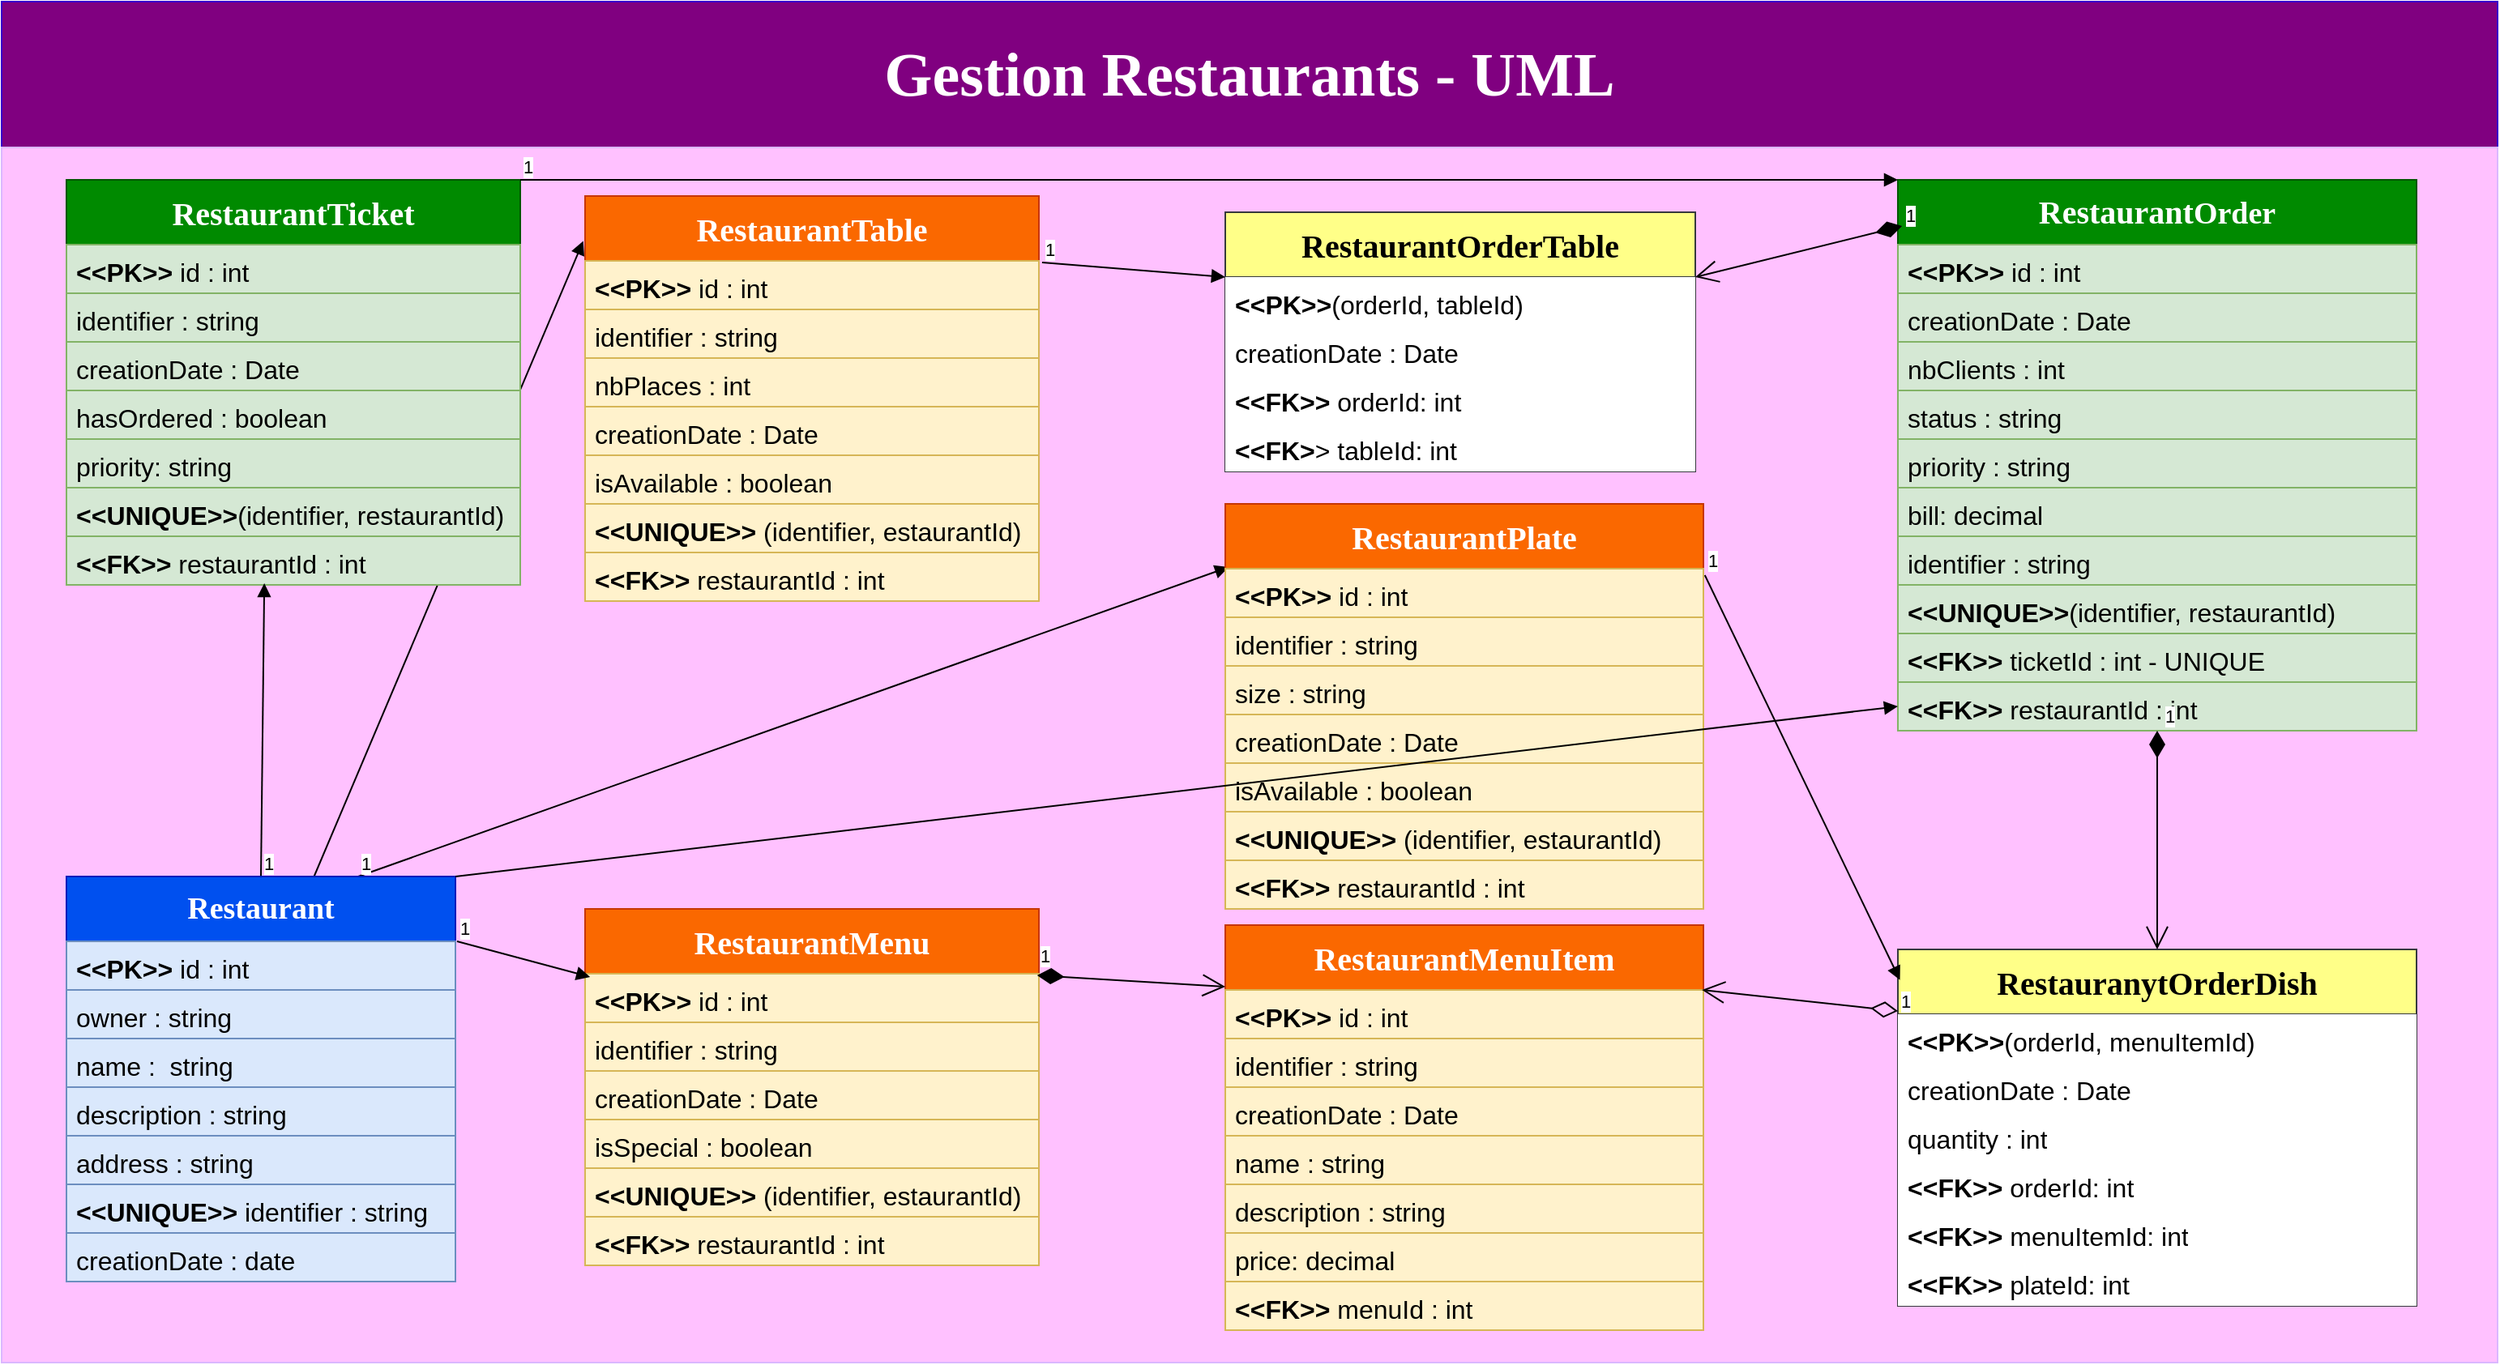 <mxfile version="26.2.12">
  <diagram name="Page-1" id="vn_iyaHrFzMQzDRTwLZP">
    <mxGraphModel dx="2711" dy="857" grid="1" gridSize="10" guides="1" tooltips="1" connect="1" arrows="1" fold="1" page="1" pageScale="1" pageWidth="827" pageHeight="1169" math="0" shadow="0">
      <root>
        <mxCell id="0" />
        <mxCell id="1" parent="0" />
        <mxCell id="9t2o0PwjehfRRfI1-pej-1" value="&lt;font face=&quot;Verdana&quot; style=&quot;font-size: 38px;&quot;&gt;Gestion Restaurants - UML&lt;/font&gt;" style="swimlane;whiteSpace=wrap;html=1;fillColor=light-dark(#800080, #ffa7ff);strokeColor=#3700CC;startSize=90;fontColor=#FFFFFF;labelBackgroundColor=none;" parent="1" vertex="1">
          <mxGeometry x="-540" y="40" width="1540" height="840" as="geometry">
            <mxRectangle x="-400" y="40" width="390" height="60" as="alternateBounds" />
          </mxGeometry>
        </mxCell>
        <mxCell id="9t2o0PwjehfRRfI1-pej-29" value="" style="rounded=0;whiteSpace=wrap;html=1;fillColor=light-dark(#ffc1ff, #392f3f);strokeColor=light-dark(#dbb7ff, #9577a3);" parent="9t2o0PwjehfRRfI1-pej-1" vertex="1">
          <mxGeometry y="90" width="1540" height="750" as="geometry" />
        </mxCell>
        <mxCell id="9t2o0PwjehfRRfI1-pej-9" value="&lt;b style=&quot;font-family: Verdana; font-size: 20px;&quot;&gt;Restaurant&lt;/b&gt;&lt;font style=&quot;font-size: 19px;&quot; face=&quot;Verdana&quot;&gt;&lt;b&gt;&lt;font&gt;Order&lt;/font&gt;&lt;/b&gt;&lt;/font&gt;" style="swimlane;fontStyle=0;childLayout=stackLayout;horizontal=1;startSize=40;horizontalStack=0;resizeParent=1;resizeParentMax=0;resizeLast=0;collapsible=1;marginBottom=0;whiteSpace=wrap;html=1;fillColor=#008a00;strokeColor=#005700;fontColor=#ffffff;" parent="9t2o0PwjehfRRfI1-pej-1" vertex="1">
          <mxGeometry x="1170" y="110" width="320" height="340" as="geometry">
            <mxRectangle x="1170" y="110" width="280" height="40" as="alternateBounds" />
          </mxGeometry>
        </mxCell>
        <mxCell id="9t2o0PwjehfRRfI1-pej-10" value="&lt;font style=&quot;font-size: 16px;&quot;&gt;&lt;b&gt;&amp;lt;&amp;lt;PK&amp;gt;&amp;gt;&lt;/b&gt; id : int&lt;/font&gt;" style="text;strokeColor=#82b366;fillColor=#d5e8d4;align=left;verticalAlign=middle;spacingLeft=4;spacingRight=4;overflow=hidden;points=[[0,0.5],[1,0.5]];portConstraint=eastwest;rotatable=0;whiteSpace=wrap;html=1;fontSize=20;" parent="9t2o0PwjehfRRfI1-pej-9" vertex="1">
          <mxGeometry y="40" width="320" height="30" as="geometry" />
        </mxCell>
        <mxCell id="t9XuJbSEARA4bl-TKIkk-50" value="&lt;span style=&quot;font-size: 16px;&quot;&gt;creationDate : Date&lt;/span&gt;" style="text;strokeColor=#82b366;fillColor=#d5e8d4;align=left;verticalAlign=middle;spacingLeft=4;spacingRight=4;overflow=hidden;points=[[0,0.5],[1,0.5]];portConstraint=eastwest;rotatable=0;whiteSpace=wrap;html=1;fontSize=20;" parent="9t2o0PwjehfRRfI1-pej-9" vertex="1">
          <mxGeometry y="70" width="320" height="30" as="geometry" />
        </mxCell>
        <mxCell id="t9XuJbSEARA4bl-TKIkk-54" value="&lt;span style=&quot;font-size: 16px;&quot;&gt;nbClients : int&lt;/span&gt;" style="text;strokeColor=#82b366;fillColor=#d5e8d4;align=left;verticalAlign=middle;spacingLeft=4;spacingRight=4;overflow=hidden;points=[[0,0.5],[1,0.5]];portConstraint=eastwest;rotatable=0;whiteSpace=wrap;html=1;fontSize=20;" parent="9t2o0PwjehfRRfI1-pej-9" vertex="1">
          <mxGeometry y="100" width="320" height="30" as="geometry" />
        </mxCell>
        <mxCell id="t9XuJbSEARA4bl-TKIkk-51" value="&lt;span style=&quot;font-size: 16px;&quot;&gt;status : string&lt;/span&gt;" style="text;strokeColor=#82b366;fillColor=#d5e8d4;align=left;verticalAlign=middle;spacingLeft=4;spacingRight=4;overflow=hidden;points=[[0,0.5],[1,0.5]];portConstraint=eastwest;rotatable=0;whiteSpace=wrap;html=1;fontSize=20;" parent="9t2o0PwjehfRRfI1-pej-9" vertex="1">
          <mxGeometry y="130" width="320" height="30" as="geometry" />
        </mxCell>
        <mxCell id="t9XuJbSEARA4bl-TKIkk-90" value="&lt;span style=&quot;font-size: 16px;&quot;&gt;priority : string&lt;/span&gt;" style="text;strokeColor=#82b366;fillColor=#d5e8d4;align=left;verticalAlign=middle;spacingLeft=4;spacingRight=4;overflow=hidden;points=[[0,0.5],[1,0.5]];portConstraint=eastwest;rotatable=0;whiteSpace=wrap;html=1;fontSize=20;" parent="9t2o0PwjehfRRfI1-pej-9" vertex="1">
          <mxGeometry y="160" width="320" height="30" as="geometry" />
        </mxCell>
        <mxCell id="t9XuJbSEARA4bl-TKIkk-91" value="&lt;span style=&quot;font-size: 16px;&quot;&gt;bill: decimal&lt;/span&gt;" style="text;strokeColor=#82b366;fillColor=#d5e8d4;align=left;verticalAlign=middle;spacingLeft=4;spacingRight=4;overflow=hidden;points=[[0,0.5],[1,0.5]];portConstraint=eastwest;rotatable=0;whiteSpace=wrap;html=1;fontSize=20;" parent="9t2o0PwjehfRRfI1-pej-9" vertex="1">
          <mxGeometry y="190" width="320" height="30" as="geometry" />
        </mxCell>
        <mxCell id="51iHKWSBLOYixFGdHkrZ-1" value="&lt;font style=&quot;font-size: 16px;&quot;&gt;identifier : string&lt;/font&gt;" style="text;strokeColor=#82b366;fillColor=#d5e8d4;align=left;verticalAlign=middle;spacingLeft=4;spacingRight=4;overflow=hidden;points=[[0,0.5],[1,0.5]];portConstraint=eastwest;rotatable=0;whiteSpace=wrap;html=1;fontSize=20;" vertex="1" parent="9t2o0PwjehfRRfI1-pej-9">
          <mxGeometry y="220" width="320" height="30" as="geometry" />
        </mxCell>
        <mxCell id="51iHKWSBLOYixFGdHkrZ-6" value="&lt;font style=&quot;font-size: 16px;&quot;&gt;&lt;b&gt;&amp;lt;&amp;lt;UNIQUE&amp;gt;&amp;gt;&lt;/b&gt;(identifier, restaurantId)&lt;/font&gt;" style="text;strokeColor=#82b366;fillColor=#d5e8d4;align=left;verticalAlign=middle;spacingLeft=4;spacingRight=4;overflow=hidden;points=[[0,0.5],[1,0.5]];portConstraint=eastwest;rotatable=0;whiteSpace=wrap;html=1;fontSize=20;" vertex="1" parent="9t2o0PwjehfRRfI1-pej-9">
          <mxGeometry y="250" width="320" height="30" as="geometry" />
        </mxCell>
        <mxCell id="9t2o0PwjehfRRfI1-pej-11" value="&lt;span style=&quot;font-size: 16px;&quot;&gt;&lt;b&gt;&amp;lt;&amp;lt;FK&amp;gt;&amp;gt;&lt;/b&gt; ticketId : int - UNIQUE&lt;/span&gt;" style="text;strokeColor=#82b366;fillColor=#d5e8d4;align=left;verticalAlign=middle;spacingLeft=4;spacingRight=4;overflow=hidden;points=[[0,0.5],[1,0.5]];portConstraint=eastwest;rotatable=0;whiteSpace=wrap;html=1;fontSize=20;" parent="9t2o0PwjehfRRfI1-pej-9" vertex="1">
          <mxGeometry y="280" width="320" height="30" as="geometry" />
        </mxCell>
        <mxCell id="t9XuJbSEARA4bl-TKIkk-98" value="&lt;span style=&quot;font-size: 16px;&quot;&gt;&lt;b&gt;&amp;lt;&amp;lt;FK&amp;gt;&amp;gt;&lt;/b&gt;&amp;nbsp;restaurantId : int&lt;/span&gt;" style="text;strokeColor=#82b366;fillColor=#d5e8d4;align=left;verticalAlign=middle;spacingLeft=4;spacingRight=4;overflow=hidden;points=[[0,0.5],[1,0.5]];portConstraint=eastwest;rotatable=0;whiteSpace=wrap;html=1;fontSize=20;" parent="9t2o0PwjehfRRfI1-pej-9" vertex="1">
          <mxGeometry y="310" width="320" height="30" as="geometry" />
        </mxCell>
        <mxCell id="9t2o0PwjehfRRfI1-pej-16" value="&lt;font face=&quot;Verdana&quot; style=&quot;color: light-dark(rgb(255, 255, 255), rgb(237, 237, 237)); font-size: 20px;&quot;&gt;&lt;b&gt;&lt;font&gt;RestaurantTable&lt;/font&gt;&lt;/b&gt;&lt;/font&gt;" style="swimlane;fontStyle=0;childLayout=stackLayout;horizontal=1;startSize=40;horizontalStack=0;resizeParent=1;resizeParentMax=0;resizeLast=0;collapsible=1;marginBottom=0;whiteSpace=wrap;html=1;fillColor=#fa6800;strokeColor=#C73500;fontColor=#000000;" parent="9t2o0PwjehfRRfI1-pej-1" vertex="1">
          <mxGeometry x="360" y="120" width="280" height="250" as="geometry">
            <mxRectangle x="360" y="120" width="280" height="40" as="alternateBounds" />
          </mxGeometry>
        </mxCell>
        <mxCell id="9t2o0PwjehfRRfI1-pej-17" value="&lt;font style=&quot;font-size: 16px;&quot;&gt;&lt;b&gt;&amp;lt;&amp;lt;PK&amp;gt;&amp;gt;&lt;/b&gt; id : int&lt;/font&gt;" style="text;strokeColor=#d6b656;fillColor=#fff2cc;align=left;verticalAlign=middle;spacingLeft=4;spacingRight=4;overflow=hidden;points=[[0,0.5],[1,0.5]];portConstraint=eastwest;rotatable=0;whiteSpace=wrap;html=1;fontSize=20;" parent="9t2o0PwjehfRRfI1-pej-16" vertex="1">
          <mxGeometry y="40" width="280" height="30" as="geometry" />
        </mxCell>
        <mxCell id="9t2o0PwjehfRRfI1-pej-18" value="&lt;font style=&quot;font-size: 16px;&quot;&gt;identifier : string&lt;/font&gt;" style="text;strokeColor=#d6b656;fillColor=#fff2cc;align=left;verticalAlign=middle;spacingLeft=4;spacingRight=4;overflow=hidden;points=[[0,0.5],[1,0.5]];portConstraint=eastwest;rotatable=0;whiteSpace=wrap;html=1;fontSize=20;" parent="9t2o0PwjehfRRfI1-pej-16" vertex="1">
          <mxGeometry y="70" width="280" height="30" as="geometry" />
        </mxCell>
        <mxCell id="9t2o0PwjehfRRfI1-pej-19" value="&lt;font style=&quot;font-size: 16px;&quot;&gt;nbPlaces : int&lt;/font&gt;" style="text;strokeColor=#d6b656;fillColor=#fff2cc;align=left;verticalAlign=middle;spacingLeft=4;spacingRight=4;overflow=hidden;points=[[0,0.5],[1,0.5]];portConstraint=eastwest;rotatable=0;whiteSpace=wrap;html=1;fontSize=20;" parent="9t2o0PwjehfRRfI1-pej-16" vertex="1">
          <mxGeometry y="100" width="280" height="30" as="geometry" />
        </mxCell>
        <mxCell id="9t2o0PwjehfRRfI1-pej-20" value="&lt;font style=&quot;font-size: 16px;&quot;&gt;creationDate : Date&lt;/font&gt;" style="text;strokeColor=#d6b656;fillColor=#fff2cc;align=left;verticalAlign=middle;spacingLeft=4;spacingRight=4;overflow=hidden;points=[[0,0.5],[1,0.5]];portConstraint=eastwest;rotatable=0;whiteSpace=wrap;html=1;fontSize=20;" parent="9t2o0PwjehfRRfI1-pej-16" vertex="1">
          <mxGeometry y="130" width="280" height="30" as="geometry" />
        </mxCell>
        <mxCell id="9t2o0PwjehfRRfI1-pej-21" value="&lt;font style=&quot;font-size: 16px;&quot;&gt;isAvailable : boolean&lt;/font&gt;" style="text;strokeColor=#d6b656;fillColor=#fff2cc;align=left;verticalAlign=middle;spacingLeft=4;spacingRight=4;overflow=hidden;points=[[0,0.5],[1,0.5]];portConstraint=eastwest;rotatable=0;whiteSpace=wrap;html=1;fontSize=20;" parent="9t2o0PwjehfRRfI1-pej-16" vertex="1">
          <mxGeometry y="160" width="280" height="30" as="geometry" />
        </mxCell>
        <mxCell id="t9XuJbSEARA4bl-TKIkk-9" value="&lt;font style=&quot;font-size: 16px;&quot;&gt;&lt;b&gt;&amp;lt;&amp;lt;UNIQUE&amp;gt;&amp;gt;&lt;/b&gt;&amp;nbsp;(identifier, estaurantId)&lt;/font&gt;" style="text;strokeColor=#d6b656;fillColor=#fff2cc;align=left;verticalAlign=middle;spacingLeft=4;spacingRight=4;overflow=hidden;points=[[0,0.5],[1,0.5]];portConstraint=eastwest;rotatable=0;whiteSpace=wrap;html=1;fontSize=20;" parent="9t2o0PwjehfRRfI1-pej-16" vertex="1">
          <mxGeometry y="190" width="280" height="30" as="geometry" />
        </mxCell>
        <mxCell id="51iHKWSBLOYixFGdHkrZ-3" value="&lt;font style=&quot;font-size: 16px;&quot;&gt;&lt;b&gt;&amp;lt;&amp;lt;FK&amp;gt;&amp;gt;&lt;/b&gt; restaurantId : int&lt;/font&gt;" style="text;strokeColor=#d6b656;fillColor=#fff2cc;align=left;verticalAlign=middle;spacingLeft=4;spacingRight=4;overflow=hidden;points=[[0,0.5],[1,0.5]];portConstraint=eastwest;rotatable=0;whiteSpace=wrap;html=1;fontSize=20;" vertex="1" parent="9t2o0PwjehfRRfI1-pej-16">
          <mxGeometry y="220" width="280" height="30" as="geometry" />
        </mxCell>
        <mxCell id="t9XuJbSEARA4bl-TKIkk-12" value="" style="endArrow=block;endFill=1;html=1;align=left;verticalAlign=top;rounded=0;entryX=-0.004;entryY=0.111;entryDx=0;entryDy=0;exitX=0.633;exitY=0.008;exitDx=0;exitDy=0;entryPerimeter=0;exitPerimeter=0;" parent="9t2o0PwjehfRRfI1-pej-1" source="9t2o0PwjehfRRfI1-pej-2" target="9t2o0PwjehfRRfI1-pej-16" edge="1">
          <mxGeometry x="-1" relative="1" as="geometry">
            <mxPoint x="600" y="360" as="sourcePoint" />
            <mxPoint x="760" y="360" as="targetPoint" />
          </mxGeometry>
        </mxCell>
        <mxCell id="t9XuJbSEARA4bl-TKIkk-23" value="&lt;font face=&quot;Verdana&quot; style=&quot;color: light-dark(rgb(255, 255, 255), rgb(237, 237, 237)); font-size: 20px;&quot;&gt;&lt;b&gt;&lt;font&gt;RestaurantTicket&lt;/font&gt;&lt;/b&gt;&lt;/font&gt;" style="swimlane;fontStyle=0;childLayout=stackLayout;horizontal=1;startSize=40;horizontalStack=0;resizeParent=1;resizeParentMax=0;resizeLast=0;collapsible=1;marginBottom=0;whiteSpace=wrap;html=1;fillColor=#008a00;strokeColor=#005700;fontColor=#ffffff;" parent="9t2o0PwjehfRRfI1-pej-1" vertex="1">
          <mxGeometry x="40" y="110" width="280" height="250" as="geometry">
            <mxRectangle x="40" y="110" width="280" height="40" as="alternateBounds" />
          </mxGeometry>
        </mxCell>
        <mxCell id="t9XuJbSEARA4bl-TKIkk-24" value="&lt;font style=&quot;font-size: 16px;&quot;&gt;&lt;b&gt;&amp;lt;&amp;lt;PK&amp;gt;&amp;gt;&lt;/b&gt; id : int&lt;/font&gt;" style="text;strokeColor=#82b366;fillColor=#d5e8d4;align=left;verticalAlign=middle;spacingLeft=4;spacingRight=4;overflow=hidden;points=[[0,0.5],[1,0.5]];portConstraint=eastwest;rotatable=0;whiteSpace=wrap;html=1;fontSize=20;" parent="t9XuJbSEARA4bl-TKIkk-23" vertex="1">
          <mxGeometry y="40" width="280" height="30" as="geometry" />
        </mxCell>
        <mxCell id="t9XuJbSEARA4bl-TKIkk-25" value="&lt;font style=&quot;font-size: 16px;&quot;&gt;identifier : string&lt;/font&gt;" style="text;strokeColor=#82b366;fillColor=#d5e8d4;align=left;verticalAlign=middle;spacingLeft=4;spacingRight=4;overflow=hidden;points=[[0,0.5],[1,0.5]];portConstraint=eastwest;rotatable=0;whiteSpace=wrap;html=1;fontSize=20;" parent="t9XuJbSEARA4bl-TKIkk-23" vertex="1">
          <mxGeometry y="70" width="280" height="30" as="geometry" />
        </mxCell>
        <mxCell id="t9XuJbSEARA4bl-TKIkk-27" value="&lt;font style=&quot;font-size: 16px;&quot;&gt;creationDate : Date&lt;/font&gt;" style="text;strokeColor=#82b366;fillColor=#d5e8d4;align=left;verticalAlign=middle;spacingLeft=4;spacingRight=4;overflow=hidden;points=[[0,0.5],[1,0.5]];portConstraint=eastwest;rotatable=0;whiteSpace=wrap;html=1;fontSize=20;" parent="t9XuJbSEARA4bl-TKIkk-23" vertex="1">
          <mxGeometry y="100" width="280" height="30" as="geometry" />
        </mxCell>
        <mxCell id="t9XuJbSEARA4bl-TKIkk-28" value="&lt;font style=&quot;font-size: 16px;&quot;&gt;hasOrdered : boolean&lt;/font&gt;" style="text;strokeColor=#82b366;fillColor=#d5e8d4;align=left;verticalAlign=middle;spacingLeft=4;spacingRight=4;overflow=hidden;points=[[0,0.5],[1,0.5]];portConstraint=eastwest;rotatable=0;whiteSpace=wrap;html=1;fontSize=20;" parent="t9XuJbSEARA4bl-TKIkk-23" vertex="1">
          <mxGeometry y="130" width="280" height="30" as="geometry" />
        </mxCell>
        <mxCell id="t9XuJbSEARA4bl-TKIkk-89" value="&lt;font style=&quot;font-size: 16px;&quot;&gt;priority: string&lt;/font&gt;" style="text;strokeColor=#82b366;fillColor=#d5e8d4;align=left;verticalAlign=middle;spacingLeft=4;spacingRight=4;overflow=hidden;points=[[0,0.5],[1,0.5]];portConstraint=eastwest;rotatable=0;whiteSpace=wrap;html=1;fontSize=20;" parent="t9XuJbSEARA4bl-TKIkk-23" vertex="1">
          <mxGeometry y="160" width="280" height="30" as="geometry" />
        </mxCell>
        <mxCell id="t9XuJbSEARA4bl-TKIkk-29" value="&lt;font style=&quot;font-size: 16px;&quot;&gt;&lt;b&gt;&amp;lt;&amp;lt;UNIQUE&amp;gt;&amp;gt;&lt;/b&gt;(identifier, restaurantId)&lt;/font&gt;" style="text;strokeColor=#82b366;fillColor=#d5e8d4;align=left;verticalAlign=middle;spacingLeft=4;spacingRight=4;overflow=hidden;points=[[0,0.5],[1,0.5]];portConstraint=eastwest;rotatable=0;whiteSpace=wrap;html=1;fontSize=20;" parent="t9XuJbSEARA4bl-TKIkk-23" vertex="1">
          <mxGeometry y="190" width="280" height="30" as="geometry" />
        </mxCell>
        <mxCell id="51iHKWSBLOYixFGdHkrZ-2" value="&lt;font style=&quot;font-size: 16px;&quot;&gt;&lt;b&gt;&amp;lt;&amp;lt;FK&amp;gt;&amp;gt;&lt;/b&gt; restaurantId : int&lt;/font&gt;" style="text;strokeColor=#82b366;fillColor=#d5e8d4;align=left;verticalAlign=middle;spacingLeft=4;spacingRight=4;overflow=hidden;points=[[0,0.5],[1,0.5]];portConstraint=eastwest;rotatable=0;whiteSpace=wrap;html=1;fontSize=20;" vertex="1" parent="t9XuJbSEARA4bl-TKIkk-23">
          <mxGeometry y="220" width="280" height="30" as="geometry" />
        </mxCell>
        <mxCell id="t9XuJbSEARA4bl-TKIkk-30" value="" style="endArrow=block;endFill=1;html=1;align=left;verticalAlign=top;rounded=0;exitX=0.5;exitY=0;exitDx=0;exitDy=0;entryX=0.436;entryY=0.967;entryDx=0;entryDy=0;entryPerimeter=0;" parent="9t2o0PwjehfRRfI1-pej-1" source="9t2o0PwjehfRRfI1-pej-2" target="51iHKWSBLOYixFGdHkrZ-2" edge="1">
          <mxGeometry x="-1" relative="1" as="geometry">
            <mxPoint x="268" y="350" as="sourcePoint" />
            <mxPoint x="370" y="290" as="targetPoint" />
          </mxGeometry>
        </mxCell>
        <mxCell id="t9XuJbSEARA4bl-TKIkk-31" value="1" style="edgeLabel;resizable=0;html=1;align=left;verticalAlign=bottom;" parent="t9XuJbSEARA4bl-TKIkk-30" connectable="0" vertex="1">
          <mxGeometry x="-1" relative="1" as="geometry" />
        </mxCell>
        <mxCell id="t9XuJbSEARA4bl-TKIkk-32" value="&lt;b style=&quot;color: rgb(255, 255, 255); font-family: Verdana; font-size: 20px;&quot;&gt;Restaurant&lt;/b&gt;&lt;font face=&quot;Verdana&quot; style=&quot;color: light-dark(rgb(255, 255, 255), rgb(237, 237, 237)); font-size: 20px;&quot;&gt;&lt;b&gt;&lt;font&gt;Menu&lt;/font&gt;&lt;/b&gt;&lt;/font&gt;" style="swimlane;fontStyle=0;childLayout=stackLayout;horizontal=1;startSize=40;horizontalStack=0;resizeParent=1;resizeParentMax=0;resizeLast=0;collapsible=1;marginBottom=0;whiteSpace=wrap;html=1;fillColor=#fa6800;strokeColor=#C73500;fontColor=#000000;" parent="9t2o0PwjehfRRfI1-pej-1" vertex="1">
          <mxGeometry x="360" y="560" width="280" height="220" as="geometry">
            <mxRectangle x="360" y="560" width="280" height="40" as="alternateBounds" />
          </mxGeometry>
        </mxCell>
        <mxCell id="t9XuJbSEARA4bl-TKIkk-33" value="&lt;font style=&quot;font-size: 16px;&quot;&gt;&lt;b&gt;&amp;lt;&amp;lt;PK&amp;gt;&amp;gt;&lt;/b&gt; id : int&lt;/font&gt;" style="text;strokeColor=#d6b656;fillColor=#fff2cc;align=left;verticalAlign=middle;spacingLeft=4;spacingRight=4;overflow=hidden;points=[[0,0.5],[1,0.5]];portConstraint=eastwest;rotatable=0;whiteSpace=wrap;html=1;fontSize=20;" parent="t9XuJbSEARA4bl-TKIkk-32" vertex="1">
          <mxGeometry y="40" width="280" height="30" as="geometry" />
        </mxCell>
        <mxCell id="t9XuJbSEARA4bl-TKIkk-34" value="&lt;font style=&quot;font-size: 16px;&quot;&gt;identifier : string&lt;/font&gt;" style="text;strokeColor=#d6b656;fillColor=#fff2cc;align=left;verticalAlign=middle;spacingLeft=4;spacingRight=4;overflow=hidden;points=[[0,0.5],[1,0.5]];portConstraint=eastwest;rotatable=0;whiteSpace=wrap;html=1;fontSize=20;" parent="t9XuJbSEARA4bl-TKIkk-32" vertex="1">
          <mxGeometry y="70" width="280" height="30" as="geometry" />
        </mxCell>
        <mxCell id="t9XuJbSEARA4bl-TKIkk-35" value="&lt;font style=&quot;font-size: 16px;&quot;&gt;creationDate : Date&lt;/font&gt;" style="text;strokeColor=#d6b656;fillColor=#fff2cc;align=left;verticalAlign=middle;spacingLeft=4;spacingRight=4;overflow=hidden;points=[[0,0.5],[1,0.5]];portConstraint=eastwest;rotatable=0;whiteSpace=wrap;html=1;fontSize=20;" parent="t9XuJbSEARA4bl-TKIkk-32" vertex="1">
          <mxGeometry y="100" width="280" height="30" as="geometry" />
        </mxCell>
        <mxCell id="t9XuJbSEARA4bl-TKIkk-36" value="&lt;font style=&quot;font-size: 16px;&quot;&gt;isSpecial : boolean&lt;/font&gt;" style="text;strokeColor=#d6b656;fillColor=#fff2cc;align=left;verticalAlign=middle;spacingLeft=4;spacingRight=4;overflow=hidden;points=[[0,0.5],[1,0.5]];portConstraint=eastwest;rotatable=0;whiteSpace=wrap;html=1;fontSize=20;" parent="t9XuJbSEARA4bl-TKIkk-32" vertex="1">
          <mxGeometry y="130" width="280" height="30" as="geometry" />
        </mxCell>
        <mxCell id="51iHKWSBLOYixFGdHkrZ-4" value="&lt;font style=&quot;font-size: 16px;&quot;&gt;&lt;b&gt;&amp;lt;&amp;lt;UNIQUE&amp;gt;&amp;gt;&lt;/b&gt;&amp;nbsp;(identifier, estaurantId)&lt;/font&gt;" style="text;strokeColor=#d6b656;fillColor=#fff2cc;align=left;verticalAlign=middle;spacingLeft=4;spacingRight=4;overflow=hidden;points=[[0,0.5],[1,0.5]];portConstraint=eastwest;rotatable=0;whiteSpace=wrap;html=1;fontSize=20;" vertex="1" parent="t9XuJbSEARA4bl-TKIkk-32">
          <mxGeometry y="160" width="280" height="30" as="geometry" />
        </mxCell>
        <mxCell id="t9XuJbSEARA4bl-TKIkk-37" value="&lt;font style=&quot;font-size: 16px;&quot;&gt;&lt;b&gt;&amp;lt;&amp;lt;FK&amp;gt;&amp;gt;&lt;/b&gt; restaurantId : int&lt;/font&gt;" style="text;strokeColor=#d6b656;fillColor=#fff2cc;align=left;verticalAlign=middle;spacingLeft=4;spacingRight=4;overflow=hidden;points=[[0,0.5],[1,0.5]];portConstraint=eastwest;rotatable=0;whiteSpace=wrap;html=1;fontSize=20;" parent="t9XuJbSEARA4bl-TKIkk-32" vertex="1">
          <mxGeometry y="190" width="280" height="30" as="geometry" />
        </mxCell>
        <mxCell id="t9XuJbSEARA4bl-TKIkk-38" value="" style="endArrow=block;endFill=1;html=1;align=left;verticalAlign=top;rounded=0;exitX=1.004;exitY=0.16;exitDx=0;exitDy=0;entryX=0.011;entryY=0.067;entryDx=0;entryDy=0;entryPerimeter=0;exitPerimeter=0;" parent="9t2o0PwjehfRRfI1-pej-1" source="9t2o0PwjehfRRfI1-pej-2" target="t9XuJbSEARA4bl-TKIkk-33" edge="1">
          <mxGeometry x="-1" relative="1" as="geometry">
            <mxPoint x="318" y="351" as="sourcePoint" />
            <mxPoint x="380" y="300" as="targetPoint" />
          </mxGeometry>
        </mxCell>
        <mxCell id="t9XuJbSEARA4bl-TKIkk-39" value="1" style="edgeLabel;resizable=0;html=1;align=left;verticalAlign=bottom;" parent="t9XuJbSEARA4bl-TKIkk-38" connectable="0" vertex="1">
          <mxGeometry x="-1" relative="1" as="geometry" />
        </mxCell>
        <mxCell id="t9XuJbSEARA4bl-TKIkk-40" value="&lt;b style=&quot;color: rgb(255, 255, 255); font-family: Verdana; font-size: 20px;&quot;&gt;Restaurant&lt;/b&gt;&lt;font face=&quot;Verdana&quot; style=&quot;color: light-dark(rgb(255, 255, 255), rgb(237, 237, 237)); font-size: 20px;&quot;&gt;&lt;b&gt;&lt;font&gt;MenuItem&lt;/font&gt;&lt;/b&gt;&lt;/font&gt;" style="swimlane;fontStyle=0;childLayout=stackLayout;horizontal=1;startSize=40;horizontalStack=0;resizeParent=1;resizeParentMax=0;resizeLast=0;collapsible=1;marginBottom=0;whiteSpace=wrap;html=1;fillColor=#fa6800;strokeColor=#C73500;fontColor=#000000;" parent="9t2o0PwjehfRRfI1-pej-1" vertex="1">
          <mxGeometry x="755" y="570" width="295" height="250" as="geometry">
            <mxRectangle x="755" y="570" width="280" height="40" as="alternateBounds" />
          </mxGeometry>
        </mxCell>
        <mxCell id="t9XuJbSEARA4bl-TKIkk-41" value="&lt;font style=&quot;font-size: 16px;&quot;&gt;&lt;b&gt;&amp;lt;&amp;lt;PK&amp;gt;&amp;gt;&lt;/b&gt; id : int&lt;/font&gt;" style="text;strokeColor=#d6b656;fillColor=#fff2cc;align=left;verticalAlign=middle;spacingLeft=4;spacingRight=4;overflow=hidden;points=[[0,0.5],[1,0.5]];portConstraint=eastwest;rotatable=0;whiteSpace=wrap;html=1;fontSize=20;" parent="t9XuJbSEARA4bl-TKIkk-40" vertex="1">
          <mxGeometry y="40" width="295" height="30" as="geometry" />
        </mxCell>
        <mxCell id="t9XuJbSEARA4bl-TKIkk-42" value="&lt;font style=&quot;font-size: 16px;&quot;&gt;identifier : string&lt;/font&gt;" style="text;strokeColor=#d6b656;fillColor=#fff2cc;align=left;verticalAlign=middle;spacingLeft=4;spacingRight=4;overflow=hidden;points=[[0,0.5],[1,0.5]];portConstraint=eastwest;rotatable=0;whiteSpace=wrap;html=1;fontSize=20;" parent="t9XuJbSEARA4bl-TKIkk-40" vertex="1">
          <mxGeometry y="70" width="295" height="30" as="geometry" />
        </mxCell>
        <mxCell id="t9XuJbSEARA4bl-TKIkk-43" value="&lt;font style=&quot;font-size: 16px;&quot;&gt;creationDate : Date&lt;/font&gt;" style="text;strokeColor=#d6b656;fillColor=#fff2cc;align=left;verticalAlign=middle;spacingLeft=4;spacingRight=4;overflow=hidden;points=[[0,0.5],[1,0.5]];portConstraint=eastwest;rotatable=0;whiteSpace=wrap;html=1;fontSize=20;" parent="t9XuJbSEARA4bl-TKIkk-40" vertex="1">
          <mxGeometry y="100" width="295" height="30" as="geometry" />
        </mxCell>
        <mxCell id="t9XuJbSEARA4bl-TKIkk-44" value="&lt;font style=&quot;font-size: 16px;&quot;&gt;name : string&lt;/font&gt;" style="text;strokeColor=#d6b656;fillColor=#fff2cc;align=left;verticalAlign=middle;spacingLeft=4;spacingRight=4;overflow=hidden;points=[[0,0.5],[1,0.5]];portConstraint=eastwest;rotatable=0;whiteSpace=wrap;html=1;fontSize=20;" parent="t9XuJbSEARA4bl-TKIkk-40" vertex="1">
          <mxGeometry y="130" width="295" height="30" as="geometry" />
        </mxCell>
        <mxCell id="t9XuJbSEARA4bl-TKIkk-46" value="&lt;font style=&quot;font-size: 16px;&quot;&gt;description : string&lt;/font&gt;" style="text;strokeColor=#d6b656;fillColor=#fff2cc;align=left;verticalAlign=middle;spacingLeft=4;spacingRight=4;overflow=hidden;points=[[0,0.5],[1,0.5]];portConstraint=eastwest;rotatable=0;whiteSpace=wrap;html=1;fontSize=20;" parent="t9XuJbSEARA4bl-TKIkk-40" vertex="1">
          <mxGeometry y="160" width="295" height="30" as="geometry" />
        </mxCell>
        <mxCell id="t9XuJbSEARA4bl-TKIkk-47" value="&lt;font style=&quot;font-size: 16px;&quot;&gt;price: decimal&lt;/font&gt;" style="text;strokeColor=#d6b656;fillColor=#fff2cc;align=left;verticalAlign=middle;spacingLeft=4;spacingRight=4;overflow=hidden;points=[[0,0.5],[1,0.5]];portConstraint=eastwest;rotatable=0;whiteSpace=wrap;html=1;fontSize=20;" parent="t9XuJbSEARA4bl-TKIkk-40" vertex="1">
          <mxGeometry y="190" width="295" height="30" as="geometry" />
        </mxCell>
        <mxCell id="t9XuJbSEARA4bl-TKIkk-45" value="&lt;font style=&quot;font-size: 16px;&quot;&gt;&lt;b&gt;&amp;lt;&amp;lt;FK&amp;gt;&amp;gt;&lt;/b&gt; menuId : int&lt;/font&gt;" style="text;strokeColor=#d6b656;fillColor=#fff2cc;align=left;verticalAlign=middle;spacingLeft=4;spacingRight=4;overflow=hidden;points=[[0,0.5],[1,0.5]];portConstraint=eastwest;rotatable=0;whiteSpace=wrap;html=1;fontSize=20;" parent="t9XuJbSEARA4bl-TKIkk-40" vertex="1">
          <mxGeometry y="220" width="295" height="30" as="geometry" />
        </mxCell>
        <mxCell id="t9XuJbSEARA4bl-TKIkk-52" value="" style="endArrow=block;endFill=1;html=1;align=left;verticalAlign=top;rounded=0;exitX=1;exitY=0;exitDx=0;exitDy=0;entryX=0;entryY=0;entryDx=0;entryDy=0;" parent="9t2o0PwjehfRRfI1-pej-1" source="t9XuJbSEARA4bl-TKIkk-23" target="9t2o0PwjehfRRfI1-pej-9" edge="1">
          <mxGeometry x="-1" relative="1" as="geometry">
            <mxPoint x="318" y="351" as="sourcePoint" />
            <mxPoint x="380" y="300" as="targetPoint" />
          </mxGeometry>
        </mxCell>
        <mxCell id="t9XuJbSEARA4bl-TKIkk-53" value="1" style="edgeLabel;resizable=0;html=1;align=left;verticalAlign=bottom;" parent="t9XuJbSEARA4bl-TKIkk-52" connectable="0" vertex="1">
          <mxGeometry x="-1" relative="1" as="geometry" />
        </mxCell>
        <mxCell id="t9XuJbSEARA4bl-TKIkk-55" value="&lt;font style=&quot;font-size: 20px;&quot; face=&quot;Verdana&quot;&gt;&lt;b&gt;&lt;font&gt;RestauranytOrderDish&lt;/font&gt;&lt;/b&gt;&lt;/font&gt;" style="swimlane;fontStyle=0;childLayout=stackLayout;horizontal=1;startSize=40;horizontalStack=0;resizeParent=1;resizeParentMax=0;resizeLast=0;collapsible=1;marginBottom=0;whiteSpace=wrap;html=1;fillColor=#ffff88;strokeColor=#36393d;fontColor=default;" parent="9t2o0PwjehfRRfI1-pej-1" vertex="1">
          <mxGeometry x="1170" y="585" width="320" height="220" as="geometry">
            <mxRectangle x="1170" y="585" width="280" height="40" as="alternateBounds" />
          </mxGeometry>
        </mxCell>
        <mxCell id="t9XuJbSEARA4bl-TKIkk-56" value="&lt;font style=&quot;font-size: 16px;&quot;&gt;&lt;b&gt;&amp;lt;&amp;lt;PK&amp;gt;&amp;gt;&lt;/b&gt;(orderId, menuItemId)&lt;/font&gt;" style="text;align=left;verticalAlign=middle;spacingLeft=4;spacingRight=4;overflow=hidden;points=[[0,0.5],[1,0.5]];portConstraint=eastwest;rotatable=0;whiteSpace=wrap;html=1;fontSize=20;fillColor=default;" parent="t9XuJbSEARA4bl-TKIkk-55" vertex="1">
          <mxGeometry y="40" width="320" height="30" as="geometry" />
        </mxCell>
        <mxCell id="t9XuJbSEARA4bl-TKIkk-58" value="&lt;font style=&quot;font-size: 16px;&quot;&gt;creationDate : Date&lt;/font&gt;" style="text;align=left;verticalAlign=middle;spacingLeft=4;spacingRight=4;overflow=hidden;points=[[0,0.5],[1,0.5]];portConstraint=eastwest;rotatable=0;whiteSpace=wrap;html=1;fontSize=20;fillColor=default;" parent="t9XuJbSEARA4bl-TKIkk-55" vertex="1">
          <mxGeometry y="70" width="320" height="30" as="geometry" />
        </mxCell>
        <mxCell id="t9XuJbSEARA4bl-TKIkk-61" value="&lt;font style=&quot;font-size: 16px;&quot;&gt;quantity : int&lt;/font&gt;" style="text;align=left;verticalAlign=middle;spacingLeft=4;spacingRight=4;overflow=hidden;points=[[0,0.5],[1,0.5]];portConstraint=eastwest;rotatable=0;whiteSpace=wrap;html=1;fontSize=20;fillColor=default;" parent="t9XuJbSEARA4bl-TKIkk-55" vertex="1">
          <mxGeometry y="100" width="320" height="30" as="geometry" />
        </mxCell>
        <mxCell id="t9XuJbSEARA4bl-TKIkk-62" value="&lt;font style=&quot;font-size: 16px;&quot;&gt;&lt;b&gt;&amp;lt;&amp;lt;FK&amp;gt;&amp;gt;&lt;/b&gt; orderId: int&lt;/font&gt;" style="text;align=left;verticalAlign=middle;spacingLeft=4;spacingRight=4;overflow=hidden;points=[[0,0.5],[1,0.5]];portConstraint=eastwest;rotatable=0;whiteSpace=wrap;html=1;fontSize=20;fillColor=default;" parent="t9XuJbSEARA4bl-TKIkk-55" vertex="1">
          <mxGeometry y="130" width="320" height="30" as="geometry" />
        </mxCell>
        <mxCell id="t9XuJbSEARA4bl-TKIkk-67" value="&lt;font style=&quot;font-size: 16px;&quot;&gt;&lt;b&gt;&amp;lt;&amp;lt;FK&amp;gt;&amp;gt;&lt;/b&gt; menuItemId: int&lt;/font&gt;" style="text;align=left;verticalAlign=middle;spacingLeft=4;spacingRight=4;overflow=hidden;points=[[0,0.5],[1,0.5]];portConstraint=eastwest;rotatable=0;whiteSpace=wrap;html=1;fontSize=20;fillColor=default;" parent="t9XuJbSEARA4bl-TKIkk-55" vertex="1">
          <mxGeometry y="160" width="320" height="30" as="geometry" />
        </mxCell>
        <mxCell id="t9XuJbSEARA4bl-TKIkk-97" value="&lt;font style=&quot;font-size: 16px;&quot;&gt;&lt;b&gt;&amp;lt;&amp;lt;FK&amp;gt;&amp;gt;&lt;/b&gt;&amp;nbsp;plateId: int&lt;/font&gt;" style="text;align=left;verticalAlign=middle;spacingLeft=4;spacingRight=4;overflow=hidden;points=[[0,0.5],[1,0.5]];portConstraint=eastwest;rotatable=0;whiteSpace=wrap;html=1;fontSize=20;fillColor=default;" parent="t9XuJbSEARA4bl-TKIkk-55" vertex="1">
          <mxGeometry y="190" width="320" height="30" as="geometry" />
        </mxCell>
        <mxCell id="t9XuJbSEARA4bl-TKIkk-21" value="" style="endArrow=block;endFill=1;html=1;align=left;verticalAlign=top;rounded=0;exitX=0.75;exitY=0;exitDx=0;exitDy=0;entryX=0.007;entryY=-0.033;entryDx=0;entryDy=0;entryPerimeter=0;" parent="9t2o0PwjehfRRfI1-pej-1" source="9t2o0PwjehfRRfI1-pej-2" target="t9XuJbSEARA4bl-TKIkk-15" edge="1">
          <mxGeometry x="-1" relative="1" as="geometry">
            <mxPoint x="351" y="400" as="sourcePoint" />
            <mxPoint x="168" y="370" as="targetPoint" />
          </mxGeometry>
        </mxCell>
        <mxCell id="t9XuJbSEARA4bl-TKIkk-22" value="1" style="edgeLabel;resizable=0;html=1;align=left;verticalAlign=bottom;" parent="t9XuJbSEARA4bl-TKIkk-21" connectable="0" vertex="1">
          <mxGeometry x="-1" relative="1" as="geometry" />
        </mxCell>
        <mxCell id="9t2o0PwjehfRRfI1-pej-2" value="&lt;font face=&quot;Verdana&quot;&gt;&lt;span style=&quot;font-size: 19px;&quot;&gt;&lt;b&gt;Restaurant&lt;/b&gt;&lt;/span&gt;&lt;/font&gt;" style="swimlane;fontStyle=0;childLayout=stackLayout;horizontal=1;startSize=40;horizontalStack=0;resizeParent=1;resizeParentMax=0;resizeLast=0;collapsible=1;marginBottom=0;whiteSpace=wrap;html=1;fillColor=#0050ef;strokeColor=#001DBC;fontColor=#ffffff;" parent="9t2o0PwjehfRRfI1-pej-1" vertex="1">
          <mxGeometry x="40" y="540" width="240" height="250" as="geometry">
            <mxRectangle x="40" y="540" width="280" height="41" as="alternateBounds" />
          </mxGeometry>
        </mxCell>
        <mxCell id="9t2o0PwjehfRRfI1-pej-3" value="&lt;font style=&quot;font-size: 16px;&quot;&gt;&lt;b&gt;&amp;lt;&amp;lt;PK&amp;gt;&amp;gt;&lt;/b&gt; id : int&lt;/font&gt;" style="text;strokeColor=#6c8ebf;fillColor=#dae8fc;align=left;verticalAlign=middle;spacingLeft=4;spacingRight=4;overflow=hidden;points=[[0,0.5],[1,0.5]];portConstraint=eastwest;rotatable=0;whiteSpace=wrap;html=1;fontSize=20;" parent="9t2o0PwjehfRRfI1-pej-2" vertex="1">
          <mxGeometry y="40" width="240" height="30" as="geometry" />
        </mxCell>
        <mxCell id="9t2o0PwjehfRRfI1-pej-4" value="&lt;font style=&quot;font-size: 16px;&quot;&gt;owner : string&lt;/font&gt;" style="text;strokeColor=#6c8ebf;fillColor=#dae8fc;align=left;verticalAlign=middle;spacingLeft=4;spacingRight=4;overflow=hidden;points=[[0,0.5],[1,0.5]];portConstraint=eastwest;rotatable=0;whiteSpace=wrap;html=1;fontSize=20;" parent="9t2o0PwjehfRRfI1-pej-2" vertex="1">
          <mxGeometry y="70" width="240" height="30" as="geometry" />
        </mxCell>
        <mxCell id="9t2o0PwjehfRRfI1-pej-5" value="&lt;font style=&quot;font-size: 16px;&quot;&gt;name :&amp;nbsp; string&lt;/font&gt;" style="text;strokeColor=#6c8ebf;fillColor=#dae8fc;align=left;verticalAlign=middle;spacingLeft=4;spacingRight=4;overflow=hidden;points=[[0,0.5],[1,0.5]];portConstraint=eastwest;rotatable=0;whiteSpace=wrap;html=1;fontSize=20;" parent="9t2o0PwjehfRRfI1-pej-2" vertex="1">
          <mxGeometry y="100" width="240" height="30" as="geometry" />
        </mxCell>
        <mxCell id="9t2o0PwjehfRRfI1-pej-6" value="&lt;font style=&quot;font-size: 16px;&quot;&gt;description : string&lt;/font&gt;" style="text;strokeColor=#6c8ebf;fillColor=#dae8fc;align=left;verticalAlign=middle;spacingLeft=4;spacingRight=4;overflow=hidden;points=[[0,0.5],[1,0.5]];portConstraint=eastwest;rotatable=0;whiteSpace=wrap;html=1;fontSize=20;" parent="9t2o0PwjehfRRfI1-pej-2" vertex="1">
          <mxGeometry y="130" width="240" height="30" as="geometry" />
        </mxCell>
        <mxCell id="9t2o0PwjehfRRfI1-pej-7" value="&lt;font style=&quot;font-size: 16px;&quot;&gt;address : string&lt;/font&gt;" style="text;strokeColor=#6c8ebf;fillColor=#dae8fc;align=left;verticalAlign=middle;spacingLeft=4;spacingRight=4;overflow=hidden;points=[[0,0.5],[1,0.5]];portConstraint=eastwest;rotatable=0;whiteSpace=wrap;html=1;fontSize=20;" parent="9t2o0PwjehfRRfI1-pej-2" vertex="1">
          <mxGeometry y="160" width="240" height="30" as="geometry" />
        </mxCell>
        <mxCell id="t9XuJbSEARA4bl-TKIkk-7" value="&lt;font style=&quot;font-size: 16px;&quot;&gt;&lt;b&gt;&amp;lt;&amp;lt;UNIQUE&amp;gt;&amp;gt;&lt;/b&gt; identifier : string&amp;nbsp;&lt;/font&gt;" style="text;strokeColor=#6c8ebf;fillColor=#dae8fc;align=left;verticalAlign=middle;spacingLeft=4;spacingRight=4;overflow=hidden;points=[[0,0.5],[1,0.5]];portConstraint=eastwest;rotatable=0;whiteSpace=wrap;html=1;fontSize=20;" parent="9t2o0PwjehfRRfI1-pej-2" vertex="1">
          <mxGeometry y="190" width="240" height="30" as="geometry" />
        </mxCell>
        <mxCell id="t9XuJbSEARA4bl-TKIkk-8" value="&lt;font style=&quot;font-size: 16px;&quot;&gt;creationDate : date&lt;/font&gt;" style="text;strokeColor=#6c8ebf;fillColor=#dae8fc;align=left;verticalAlign=middle;spacingLeft=4;spacingRight=4;overflow=hidden;points=[[0,0.5],[1,0.5]];portConstraint=eastwest;rotatable=0;whiteSpace=wrap;html=1;fontSize=20;" parent="9t2o0PwjehfRRfI1-pej-2" vertex="1">
          <mxGeometry y="220" width="240" height="30" as="geometry" />
        </mxCell>
        <mxCell id="t9XuJbSEARA4bl-TKIkk-14" value="&lt;b style=&quot;color: rgb(255, 255, 255); font-family: Verdana; font-size: 20px;&quot;&gt;Restaurant&lt;/b&gt;&lt;font face=&quot;Verdana&quot; style=&quot;color: light-dark(rgb(255, 255, 255), rgb(237, 237, 237)); font-size: 20px;&quot;&gt;&lt;b&gt;&lt;font&gt;Plate&lt;/font&gt;&lt;/b&gt;&lt;/font&gt;" style="swimlane;fontStyle=0;childLayout=stackLayout;horizontal=1;startSize=40;horizontalStack=0;resizeParent=1;resizeParentMax=0;resizeLast=0;collapsible=1;marginBottom=0;whiteSpace=wrap;html=1;fillColor=#fa6800;strokeColor=#C73500;fontColor=#000000;" parent="9t2o0PwjehfRRfI1-pej-1" vertex="1">
          <mxGeometry x="755" y="310" width="295" height="250" as="geometry">
            <mxRectangle x="755" y="310" width="280" height="40" as="alternateBounds" />
          </mxGeometry>
        </mxCell>
        <mxCell id="t9XuJbSEARA4bl-TKIkk-15" value="&lt;font style=&quot;font-size: 16px;&quot;&gt;&lt;b&gt;&amp;lt;&amp;lt;PK&amp;gt;&amp;gt;&lt;/b&gt; id : int&lt;/font&gt;" style="text;strokeColor=#d6b656;fillColor=#fff2cc;align=left;verticalAlign=middle;spacingLeft=4;spacingRight=4;overflow=hidden;points=[[0,0.5],[1,0.5]];portConstraint=eastwest;rotatable=0;whiteSpace=wrap;html=1;fontSize=20;" parent="t9XuJbSEARA4bl-TKIkk-14" vertex="1">
          <mxGeometry y="40" width="295" height="30" as="geometry" />
        </mxCell>
        <mxCell id="t9XuJbSEARA4bl-TKIkk-16" value="&lt;font style=&quot;font-size: 16px;&quot;&gt;identifier : string&lt;/font&gt;" style="text;strokeColor=#d6b656;fillColor=#fff2cc;align=left;verticalAlign=middle;spacingLeft=4;spacingRight=4;overflow=hidden;points=[[0,0.5],[1,0.5]];portConstraint=eastwest;rotatable=0;whiteSpace=wrap;html=1;fontSize=20;" parent="t9XuJbSEARA4bl-TKIkk-14" vertex="1">
          <mxGeometry y="70" width="295" height="30" as="geometry" />
        </mxCell>
        <mxCell id="t9XuJbSEARA4bl-TKIkk-17" value="&lt;font style=&quot;font-size: 16px;&quot;&gt;size : string&lt;/font&gt;" style="text;strokeColor=#d6b656;fillColor=#fff2cc;align=left;verticalAlign=middle;spacingLeft=4;spacingRight=4;overflow=hidden;points=[[0,0.5],[1,0.5]];portConstraint=eastwest;rotatable=0;whiteSpace=wrap;html=1;fontSize=20;" parent="t9XuJbSEARA4bl-TKIkk-14" vertex="1">
          <mxGeometry y="100" width="295" height="30" as="geometry" />
        </mxCell>
        <mxCell id="t9XuJbSEARA4bl-TKIkk-18" value="&lt;font style=&quot;font-size: 16px;&quot;&gt;creationDate : Date&lt;/font&gt;" style="text;strokeColor=#d6b656;fillColor=#fff2cc;align=left;verticalAlign=middle;spacingLeft=4;spacingRight=4;overflow=hidden;points=[[0,0.5],[1,0.5]];portConstraint=eastwest;rotatable=0;whiteSpace=wrap;html=1;fontSize=20;" parent="t9XuJbSEARA4bl-TKIkk-14" vertex="1">
          <mxGeometry y="130" width="295" height="30" as="geometry" />
        </mxCell>
        <mxCell id="t9XuJbSEARA4bl-TKIkk-19" value="&lt;font style=&quot;font-size: 16px;&quot;&gt;isAvailable : boolean&lt;/font&gt;" style="text;strokeColor=#d6b656;fillColor=#fff2cc;align=left;verticalAlign=middle;spacingLeft=4;spacingRight=4;overflow=hidden;points=[[0,0.5],[1,0.5]];portConstraint=eastwest;rotatable=0;whiteSpace=wrap;html=1;fontSize=20;" parent="t9XuJbSEARA4bl-TKIkk-14" vertex="1">
          <mxGeometry y="160" width="295" height="30" as="geometry" />
        </mxCell>
        <mxCell id="51iHKWSBLOYixFGdHkrZ-5" value="&lt;font style=&quot;font-size: 16px;&quot;&gt;&lt;b&gt;&amp;lt;&amp;lt;UNIQUE&amp;gt;&amp;gt;&lt;/b&gt;&amp;nbsp;(identifier, estaurantId)&lt;/font&gt;" style="text;strokeColor=#d6b656;fillColor=#fff2cc;align=left;verticalAlign=middle;spacingLeft=4;spacingRight=4;overflow=hidden;points=[[0,0.5],[1,0.5]];portConstraint=eastwest;rotatable=0;whiteSpace=wrap;html=1;fontSize=20;" vertex="1" parent="t9XuJbSEARA4bl-TKIkk-14">
          <mxGeometry y="190" width="295" height="30" as="geometry" />
        </mxCell>
        <mxCell id="t9XuJbSEARA4bl-TKIkk-20" value="&lt;font style=&quot;font-size: 16px;&quot;&gt;&lt;b&gt;&amp;lt;&amp;lt;FK&amp;gt;&amp;gt;&lt;/b&gt; restaurantId : int&lt;/font&gt;" style="text;strokeColor=#d6b656;fillColor=#fff2cc;align=left;verticalAlign=middle;spacingLeft=4;spacingRight=4;overflow=hidden;points=[[0,0.5],[1,0.5]];portConstraint=eastwest;rotatable=0;whiteSpace=wrap;html=1;fontSize=20;" parent="t9XuJbSEARA4bl-TKIkk-14" vertex="1">
          <mxGeometry y="220" width="295" height="30" as="geometry" />
        </mxCell>
        <mxCell id="t9XuJbSEARA4bl-TKIkk-76" value="" style="endArrow=block;endFill=1;html=1;align=left;verticalAlign=top;rounded=0;entryX=0.004;entryY=0.086;entryDx=0;entryDy=0;exitX=1.003;exitY=0.133;exitDx=0;exitDy=0;exitPerimeter=0;entryPerimeter=0;" parent="9t2o0PwjehfRRfI1-pej-1" source="t9XuJbSEARA4bl-TKIkk-15" target="t9XuJbSEARA4bl-TKIkk-55" edge="1">
          <mxGeometry x="-1" relative="1" as="geometry">
            <mxPoint x="466" y="578" as="sourcePoint" />
            <mxPoint x="640" y="352.04" as="targetPoint" />
          </mxGeometry>
        </mxCell>
        <mxCell id="t9XuJbSEARA4bl-TKIkk-77" value="1" style="edgeLabel;resizable=0;html=1;align=left;verticalAlign=bottom;" parent="t9XuJbSEARA4bl-TKIkk-76" connectable="0" vertex="1">
          <mxGeometry x="-1" relative="1" as="geometry" />
        </mxCell>
        <mxCell id="t9XuJbSEARA4bl-TKIkk-80" value="&lt;font style=&quot;font-size: 20px;&quot; face=&quot;Verdana&quot;&gt;&lt;b&gt;&lt;font&gt;RestaurantOrderTable&lt;/font&gt;&lt;/b&gt;&lt;/font&gt;" style="swimlane;fontStyle=0;childLayout=stackLayout;horizontal=1;startSize=40;horizontalStack=0;resizeParent=1;resizeParentMax=0;resizeLast=0;collapsible=1;marginBottom=0;whiteSpace=wrap;html=1;fillColor=#ffff88;strokeColor=#36393d;fontColor=default;" parent="9t2o0PwjehfRRfI1-pej-1" vertex="1">
          <mxGeometry x="755" y="130" width="290" height="160" as="geometry">
            <mxRectangle x="755" y="130" width="280" height="40" as="alternateBounds" />
          </mxGeometry>
        </mxCell>
        <mxCell id="t9XuJbSEARA4bl-TKIkk-81" value="&lt;font style=&quot;font-size: 16px;&quot;&gt;&lt;b&gt;&amp;lt;&amp;lt;PK&amp;gt;&amp;gt;&lt;/b&gt;(orderId, tableId)&lt;/font&gt;" style="text;align=left;verticalAlign=middle;spacingLeft=4;spacingRight=4;overflow=hidden;points=[[0,0.5],[1,0.5]];portConstraint=eastwest;rotatable=0;whiteSpace=wrap;html=1;fontSize=20;fillColor=default;" parent="t9XuJbSEARA4bl-TKIkk-80" vertex="1">
          <mxGeometry y="40" width="290" height="30" as="geometry" />
        </mxCell>
        <mxCell id="t9XuJbSEARA4bl-TKIkk-82" value="&lt;font style=&quot;font-size: 16px;&quot;&gt;creationDate : Date&lt;/font&gt;" style="text;align=left;verticalAlign=middle;spacingLeft=4;spacingRight=4;overflow=hidden;points=[[0,0.5],[1,0.5]];portConstraint=eastwest;rotatable=0;whiteSpace=wrap;html=1;fontSize=20;fillColor=default;" parent="t9XuJbSEARA4bl-TKIkk-80" vertex="1">
          <mxGeometry y="70" width="290" height="30" as="geometry" />
        </mxCell>
        <mxCell id="t9XuJbSEARA4bl-TKIkk-83" value="&lt;font style=&quot;font-size: 16px;&quot;&gt;&lt;b&gt;&amp;lt;&amp;lt;FK&amp;gt;&amp;gt;&lt;/b&gt; orderId: int&lt;/font&gt;" style="text;align=left;verticalAlign=middle;spacingLeft=4;spacingRight=4;overflow=hidden;points=[[0,0.5],[1,0.5]];portConstraint=eastwest;rotatable=0;whiteSpace=wrap;html=1;fontSize=20;fillColor=default;" parent="t9XuJbSEARA4bl-TKIkk-80" vertex="1">
          <mxGeometry y="100" width="290" height="30" as="geometry" />
        </mxCell>
        <mxCell id="t9XuJbSEARA4bl-TKIkk-84" value="&lt;font style=&quot;font-size: 16px;&quot;&gt;&lt;b&gt;&amp;lt;&amp;lt;FK&amp;gt;&lt;/b&gt;&amp;gt; tableId: int&lt;/font&gt;" style="text;align=left;verticalAlign=middle;spacingLeft=4;spacingRight=4;overflow=hidden;points=[[0,0.5],[1,0.5]];portConstraint=eastwest;rotatable=0;whiteSpace=wrap;html=1;fontSize=20;fillColor=default;" parent="t9XuJbSEARA4bl-TKIkk-80" vertex="1">
          <mxGeometry y="130" width="290" height="30" as="geometry" />
        </mxCell>
        <mxCell id="t9XuJbSEARA4bl-TKIkk-87" value="" style="endArrow=block;endFill=1;html=1;align=left;verticalAlign=top;rounded=0;exitX=1.007;exitY=0.164;exitDx=0;exitDy=0;entryX=0;entryY=0.25;entryDx=0;entryDy=0;exitPerimeter=0;" parent="9t2o0PwjehfRRfI1-pej-1" source="9t2o0PwjehfRRfI1-pej-16" target="t9XuJbSEARA4bl-TKIkk-80" edge="1">
          <mxGeometry x="-1" relative="1" as="geometry">
            <mxPoint x="468" y="143" as="sourcePoint" />
            <mxPoint x="860" y="146" as="targetPoint" />
          </mxGeometry>
        </mxCell>
        <mxCell id="t9XuJbSEARA4bl-TKIkk-88" value="1" style="edgeLabel;resizable=0;html=1;align=left;verticalAlign=bottom;" parent="t9XuJbSEARA4bl-TKIkk-87" connectable="0" vertex="1">
          <mxGeometry x="-1" relative="1" as="geometry" />
        </mxCell>
        <mxCell id="t9XuJbSEARA4bl-TKIkk-92" value="1" style="endArrow=open;html=1;endSize=12;startArrow=diamondThin;startSize=14;startFill=1;align=left;verticalAlign=bottom;rounded=0;exitX=0.996;exitY=0.033;exitDx=0;exitDy=0;entryX=0;entryY=0.152;entryDx=0;entryDy=0;exitPerimeter=0;entryPerimeter=0;" parent="9t2o0PwjehfRRfI1-pej-1" source="t9XuJbSEARA4bl-TKIkk-33" target="t9XuJbSEARA4bl-TKIkk-40" edge="1">
          <mxGeometry x="-1" y="3" relative="1" as="geometry">
            <mxPoint x="560" y="630" as="sourcePoint" />
            <mxPoint x="640" y="560" as="targetPoint" />
          </mxGeometry>
        </mxCell>
        <mxCell id="t9XuJbSEARA4bl-TKIkk-93" value="1" style="endArrow=open;html=1;endSize=12;startArrow=diamondThin;startSize=14;startFill=0;align=left;verticalAlign=bottom;rounded=0;entryX=0.997;entryY=0.16;entryDx=0;entryDy=0;exitX=0;exitY=0.173;exitDx=0;exitDy=0;exitPerimeter=0;entryPerimeter=0;" parent="9t2o0PwjehfRRfI1-pej-1" source="t9XuJbSEARA4bl-TKIkk-55" target="t9XuJbSEARA4bl-TKIkk-40" edge="1">
          <mxGeometry x="-1" y="3" relative="1" as="geometry">
            <mxPoint x="600" y="510" as="sourcePoint" />
            <mxPoint x="760" y="510" as="targetPoint" />
          </mxGeometry>
        </mxCell>
        <mxCell id="t9XuJbSEARA4bl-TKIkk-94" value="1" style="endArrow=open;html=1;endSize=12;startArrow=diamondThin;startSize=14;startFill=1;align=left;verticalAlign=bottom;rounded=0;entryX=0.5;entryY=0;entryDx=0;entryDy=0;" parent="9t2o0PwjehfRRfI1-pej-1" source="t9XuJbSEARA4bl-TKIkk-98" target="t9XuJbSEARA4bl-TKIkk-55" edge="1">
          <mxGeometry x="-1" y="3" relative="1" as="geometry">
            <mxPoint x="430" y="610" as="sourcePoint" />
            <mxPoint x="650" y="590" as="targetPoint" />
          </mxGeometry>
        </mxCell>
        <mxCell id="t9XuJbSEARA4bl-TKIkk-96" value="1" style="endArrow=open;html=1;endSize=12;startArrow=diamondThin;startSize=14;startFill=1;align=left;verticalAlign=bottom;rounded=0;exitX=0.008;exitY=0.084;exitDx=0;exitDy=0;entryX=1;entryY=0.25;entryDx=0;entryDy=0;exitPerimeter=0;" parent="9t2o0PwjehfRRfI1-pej-1" source="9t2o0PwjehfRRfI1-pej-9" target="t9XuJbSEARA4bl-TKIkk-80" edge="1">
          <mxGeometry x="-1" y="3" relative="1" as="geometry">
            <mxPoint x="1090" y="375" as="sourcePoint" />
            <mxPoint x="1090" y="610" as="targetPoint" />
          </mxGeometry>
        </mxCell>
        <mxCell id="t9XuJbSEARA4bl-TKIkk-99" value="" style="endArrow=block;endFill=1;html=1;align=left;verticalAlign=top;rounded=0;entryX=0;entryY=0.5;entryDx=0;entryDy=0;exitX=1;exitY=0;exitDx=0;exitDy=0;" parent="9t2o0PwjehfRRfI1-pej-1" source="9t2o0PwjehfRRfI1-pej-2" target="t9XuJbSEARA4bl-TKIkk-98" edge="1">
          <mxGeometry x="-1" relative="1" as="geometry">
            <mxPoint x="150" y="550" as="sourcePoint" />
            <mxPoint x="329" y="169" as="targetPoint" />
          </mxGeometry>
        </mxCell>
      </root>
    </mxGraphModel>
  </diagram>
</mxfile>
